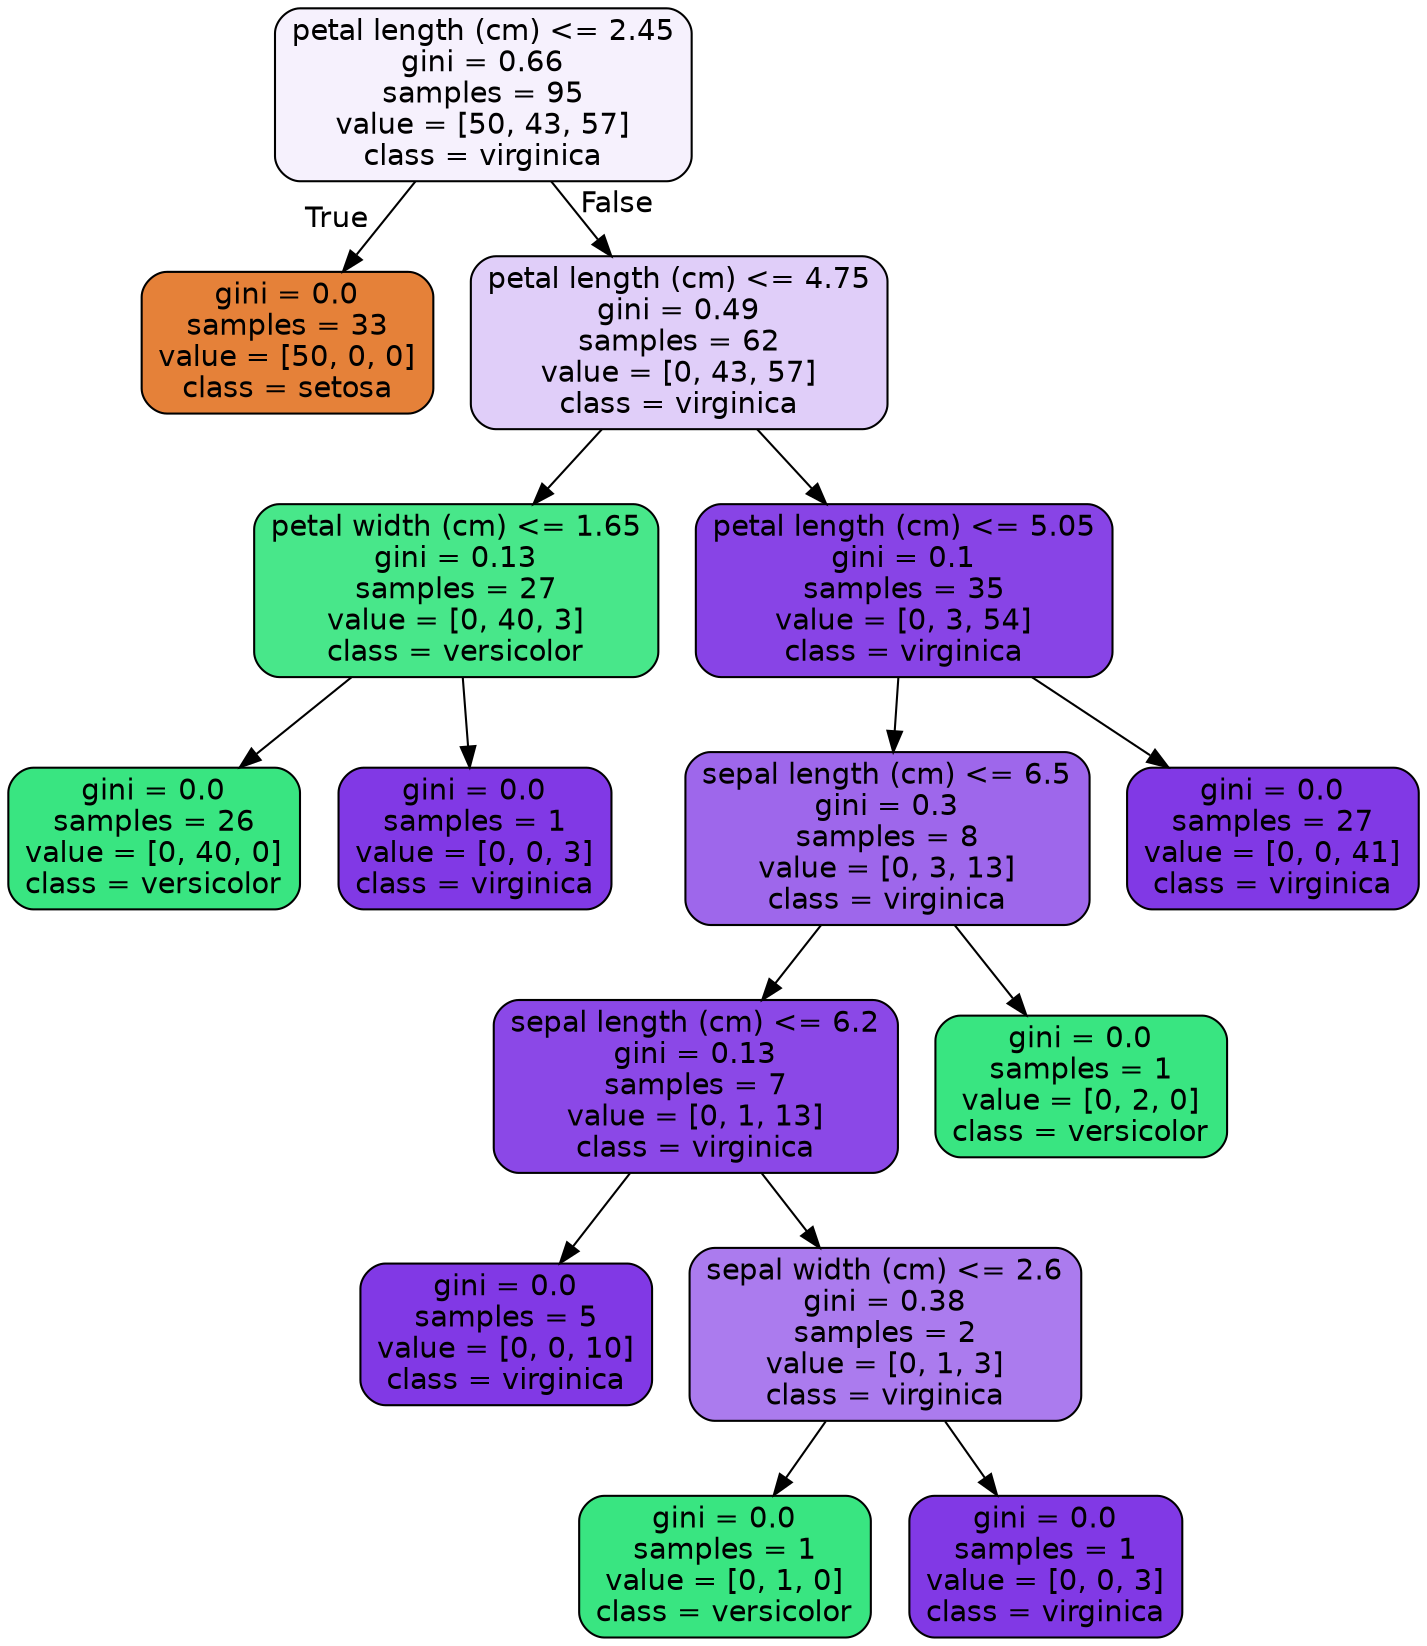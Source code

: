 digraph Tree {
node [shape=box, style="filled, rounded", color="black", fontname=helvetica] ;
edge [fontname=helvetica] ;
0 [label="petal length (cm) <= 2.45\ngini = 0.66\nsamples = 95\nvalue = [50, 43, 57]\nclass = virginica", fillcolor="#f6f1fd"] ;
1 [label="gini = 0.0\nsamples = 33\nvalue = [50, 0, 0]\nclass = setosa", fillcolor="#e58139"] ;
0 -> 1 [labeldistance=2.5, labelangle=45, headlabel="True"] ;
2 [label="petal length (cm) <= 4.75\ngini = 0.49\nsamples = 62\nvalue = [0, 43, 57]\nclass = virginica", fillcolor="#e0cef9"] ;
0 -> 2 [labeldistance=2.5, labelangle=-45, headlabel="False"] ;
3 [label="petal width (cm) <= 1.65\ngini = 0.13\nsamples = 27\nvalue = [0, 40, 3]\nclass = versicolor", fillcolor="#48e78a"] ;
2 -> 3 ;
4 [label="gini = 0.0\nsamples = 26\nvalue = [0, 40, 0]\nclass = versicolor", fillcolor="#39e581"] ;
3 -> 4 ;
5 [label="gini = 0.0\nsamples = 1\nvalue = [0, 0, 3]\nclass = virginica", fillcolor="#8139e5"] ;
3 -> 5 ;
6 [label="petal length (cm) <= 5.05\ngini = 0.1\nsamples = 35\nvalue = [0, 3, 54]\nclass = virginica", fillcolor="#8844e6"] ;
2 -> 6 ;
7 [label="sepal length (cm) <= 6.5\ngini = 0.3\nsamples = 8\nvalue = [0, 3, 13]\nclass = virginica", fillcolor="#9e67eb"] ;
6 -> 7 ;
8 [label="sepal length (cm) <= 6.2\ngini = 0.13\nsamples = 7\nvalue = [0, 1, 13]\nclass = virginica", fillcolor="#8b48e7"] ;
7 -> 8 ;
9 [label="gini = 0.0\nsamples = 5\nvalue = [0, 0, 10]\nclass = virginica", fillcolor="#8139e5"] ;
8 -> 9 ;
10 [label="sepal width (cm) <= 2.6\ngini = 0.38\nsamples = 2\nvalue = [0, 1, 3]\nclass = virginica", fillcolor="#ab7bee"] ;
8 -> 10 ;
11 [label="gini = 0.0\nsamples = 1\nvalue = [0, 1, 0]\nclass = versicolor", fillcolor="#39e581"] ;
10 -> 11 ;
12 [label="gini = 0.0\nsamples = 1\nvalue = [0, 0, 3]\nclass = virginica", fillcolor="#8139e5"] ;
10 -> 12 ;
13 [label="gini = 0.0\nsamples = 1\nvalue = [0, 2, 0]\nclass = versicolor", fillcolor="#39e581"] ;
7 -> 13 ;
14 [label="gini = 0.0\nsamples = 27\nvalue = [0, 0, 41]\nclass = virginica", fillcolor="#8139e5"] ;
6 -> 14 ;
}